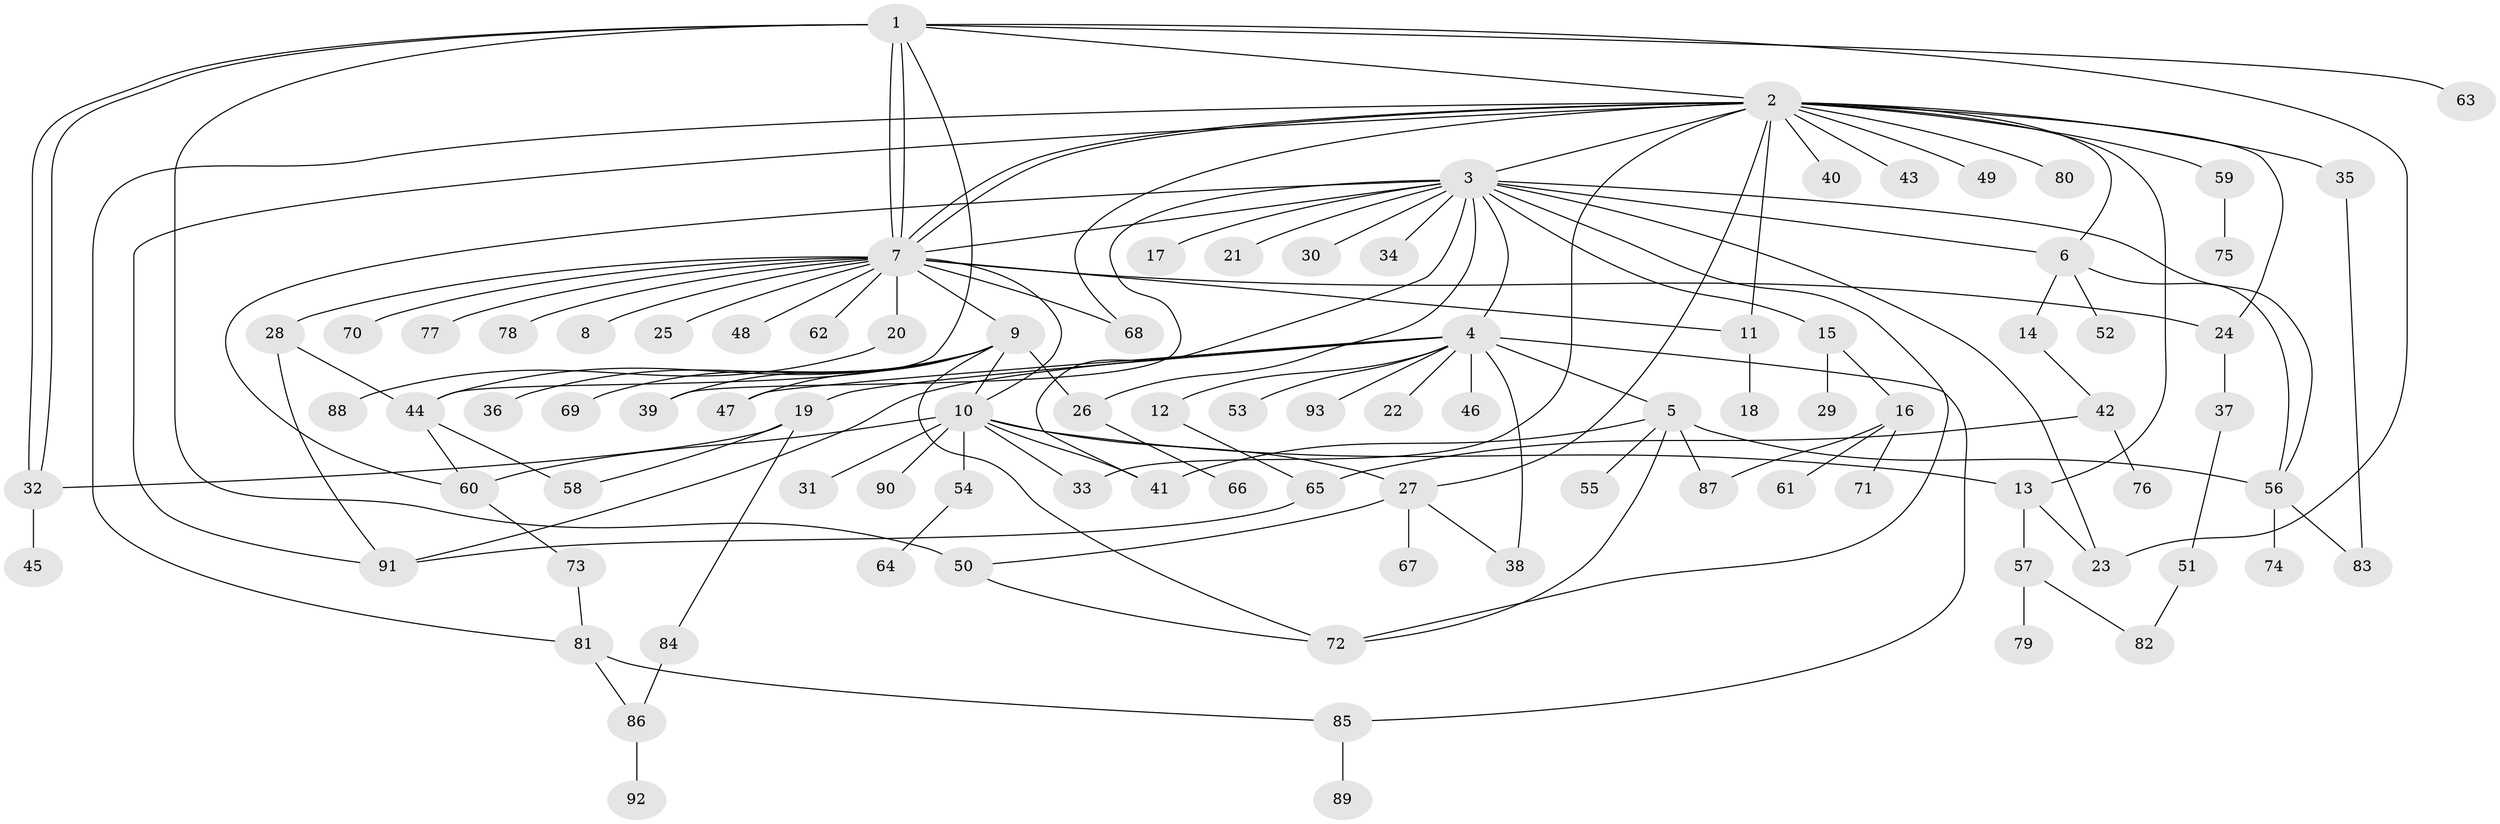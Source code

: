 // Generated by graph-tools (version 1.1) at 2025/11/02/27/25 16:11:13]
// undirected, 93 vertices, 135 edges
graph export_dot {
graph [start="1"]
  node [color=gray90,style=filled];
  1;
  2;
  3;
  4;
  5;
  6;
  7;
  8;
  9;
  10;
  11;
  12;
  13;
  14;
  15;
  16;
  17;
  18;
  19;
  20;
  21;
  22;
  23;
  24;
  25;
  26;
  27;
  28;
  29;
  30;
  31;
  32;
  33;
  34;
  35;
  36;
  37;
  38;
  39;
  40;
  41;
  42;
  43;
  44;
  45;
  46;
  47;
  48;
  49;
  50;
  51;
  52;
  53;
  54;
  55;
  56;
  57;
  58;
  59;
  60;
  61;
  62;
  63;
  64;
  65;
  66;
  67;
  68;
  69;
  70;
  71;
  72;
  73;
  74;
  75;
  76;
  77;
  78;
  79;
  80;
  81;
  82;
  83;
  84;
  85;
  86;
  87;
  88;
  89;
  90;
  91;
  92;
  93;
  1 -- 2;
  1 -- 7;
  1 -- 7;
  1 -- 23;
  1 -- 32;
  1 -- 32;
  1 -- 44;
  1 -- 50;
  1 -- 63;
  2 -- 3;
  2 -- 6;
  2 -- 7;
  2 -- 7;
  2 -- 11;
  2 -- 13;
  2 -- 24;
  2 -- 27;
  2 -- 33;
  2 -- 35;
  2 -- 40;
  2 -- 43;
  2 -- 49;
  2 -- 59;
  2 -- 68;
  2 -- 80;
  2 -- 81;
  2 -- 91;
  3 -- 4;
  3 -- 6;
  3 -- 7;
  3 -- 15;
  3 -- 17;
  3 -- 21;
  3 -- 23;
  3 -- 26;
  3 -- 30;
  3 -- 34;
  3 -- 39;
  3 -- 41;
  3 -- 56;
  3 -- 60;
  3 -- 72;
  4 -- 5;
  4 -- 12;
  4 -- 19;
  4 -- 22;
  4 -- 38;
  4 -- 46;
  4 -- 47;
  4 -- 53;
  4 -- 85;
  4 -- 91;
  4 -- 93;
  5 -- 41;
  5 -- 55;
  5 -- 56;
  5 -- 72;
  5 -- 87;
  6 -- 14;
  6 -- 52;
  6 -- 56;
  7 -- 8;
  7 -- 9;
  7 -- 10;
  7 -- 11;
  7 -- 20;
  7 -- 24;
  7 -- 25;
  7 -- 28;
  7 -- 48;
  7 -- 62;
  7 -- 68;
  7 -- 70;
  7 -- 77;
  7 -- 78;
  9 -- 10;
  9 -- 26;
  9 -- 36;
  9 -- 39;
  9 -- 44;
  9 -- 47;
  9 -- 69;
  9 -- 72;
  10 -- 13;
  10 -- 27;
  10 -- 31;
  10 -- 33;
  10 -- 41;
  10 -- 54;
  10 -- 60;
  10 -- 90;
  11 -- 18;
  12 -- 65;
  13 -- 23;
  13 -- 57;
  14 -- 42;
  15 -- 16;
  15 -- 29;
  16 -- 61;
  16 -- 71;
  16 -- 87;
  19 -- 32;
  19 -- 58;
  19 -- 84;
  20 -- 88;
  24 -- 37;
  26 -- 66;
  27 -- 38;
  27 -- 50;
  27 -- 67;
  28 -- 44;
  28 -- 91;
  32 -- 45;
  35 -- 83;
  37 -- 51;
  42 -- 65;
  42 -- 76;
  44 -- 58;
  44 -- 60;
  50 -- 72;
  51 -- 82;
  54 -- 64;
  56 -- 74;
  56 -- 83;
  57 -- 79;
  57 -- 82;
  59 -- 75;
  60 -- 73;
  65 -- 91;
  73 -- 81;
  81 -- 85;
  81 -- 86;
  84 -- 86;
  85 -- 89;
  86 -- 92;
}
